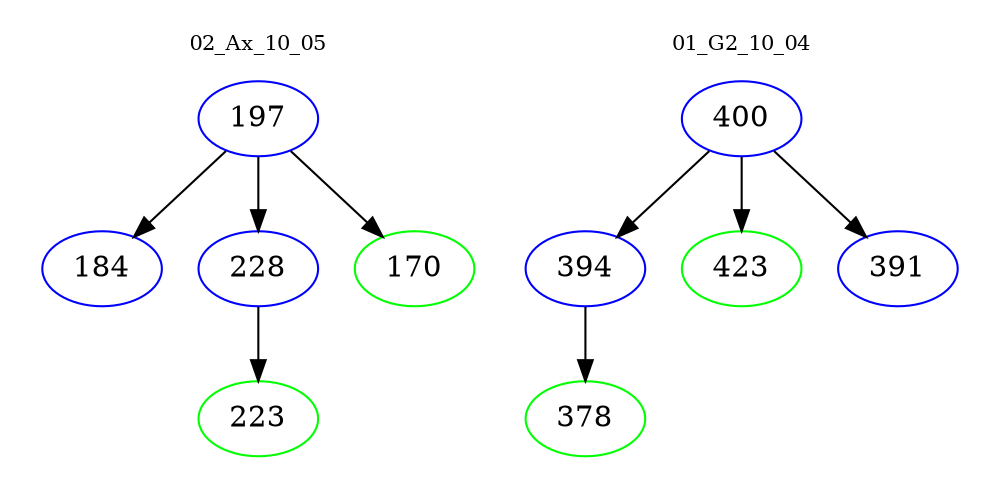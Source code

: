 digraph{
subgraph cluster_0 {
color = white
label = "02_Ax_10_05";
fontsize=10;
T0_197 [label="197", color="blue"]
T0_197 -> T0_184 [color="black"]
T0_184 [label="184", color="blue"]
T0_197 -> T0_228 [color="black"]
T0_228 [label="228", color="blue"]
T0_228 -> T0_223 [color="black"]
T0_223 [label="223", color="green"]
T0_197 -> T0_170 [color="black"]
T0_170 [label="170", color="green"]
}
subgraph cluster_1 {
color = white
label = "01_G2_10_04";
fontsize=10;
T1_400 [label="400", color="blue"]
T1_400 -> T1_394 [color="black"]
T1_394 [label="394", color="blue"]
T1_394 -> T1_378 [color="black"]
T1_378 [label="378", color="green"]
T1_400 -> T1_423 [color="black"]
T1_423 [label="423", color="green"]
T1_400 -> T1_391 [color="black"]
T1_391 [label="391", color="blue"]
}
}
